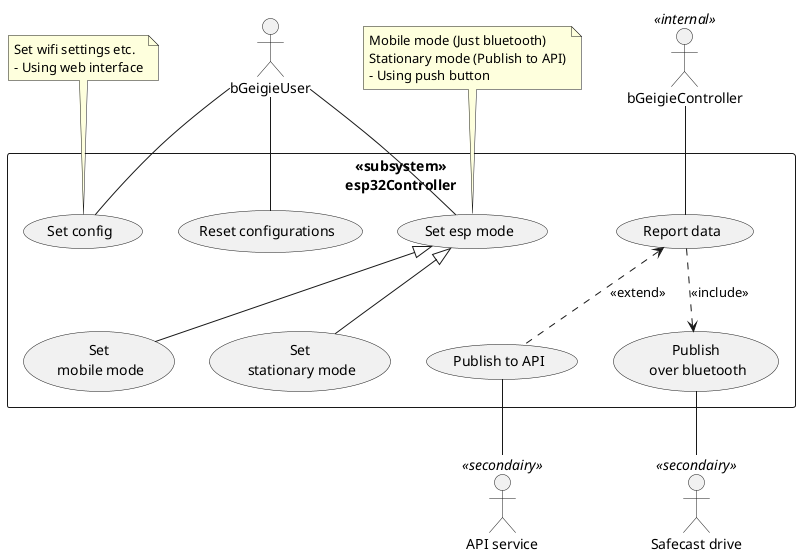 @startuml


:bGeigieUser: as user
:API service: as API<<secondairy>>
:Safecast drive: as BLU<<secondairy>>
:bGeigieController: as BGN<<internal>>


rectangle <<subsystem>>\nesp32Controller{
    (Set config)
    (Set esp mode)
    (Reset configurations)
    (Set\n mobile mode)
    (Set\n stationary mode)
    (Publish to API)
    (Publish\n over bluetooth)
    (Report data)


    (Publish to API) -u.> (Report data) : <<extend>>
    (Report data) -d.> (Publish\n over bluetooth) : <<include>>
    (Set\n mobile mode) -u-|> (Set esp mode)
    (Set\n stationary mode) -u-|> (Set esp mode)

    (Publish to API) -d- API
    (Publish\n over bluetooth) -d- BLU

    user -d- (Set esp mode)
    user -d- (Set config)
    user -d- (Reset configurations)
    BGN -- (Report data)
}

note top of (Set config)
  Set wifi settings etc.
  - Using web interface
endnote

note top of (Set esp mode)
  Mobile mode (Just bluetooth)
  Stationary mode (Publish to API)
  - Using push button
endnote

@enduml
